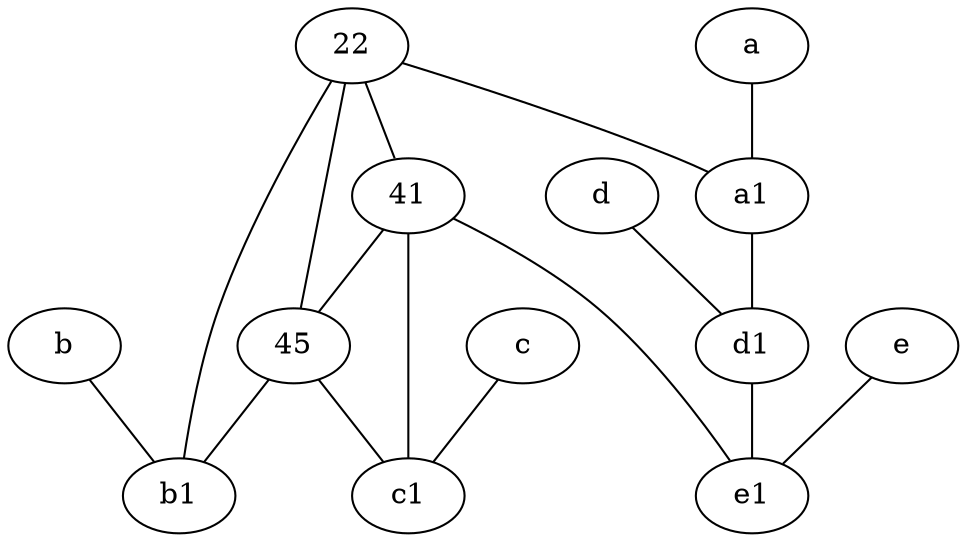 graph {
	node [labelfontsize=50]
	b1 [labelfontsize=50 pos="9,4!"]
	a [labelfontsize=50 pos="8,2!"]
	d1 [labelfontsize=50 pos="3,5!"]
	45 [labelfontsize=50]
	41 [labelfontsize=50]
	b [labelfontsize=50 pos="10,4!"]
	c [labelfontsize=50 pos="4.5,2!"]
	e1 [labelfontsize=50 pos="7,7!"]
	e [labelfontsize=50 pos="7,9!"]
	d [labelfontsize=50 pos="2,5!"]
	a1 [labelfontsize=50 pos="8,3!"]
	22 [labelfontsize=50]
	c1 [labelfontsize=50 pos="4.5,3!"]
	a -- a1
	22 -- b1
	22 -- a1
	d -- d1
	e -- e1
	c -- c1
	41 -- c1
	45 -- c1
	a1 -- d1
	41 -- e1
	d1 -- e1
	41 -- 45
	22 -- 45
	45 -- b1
	b -- b1
	22 -- 41
}
